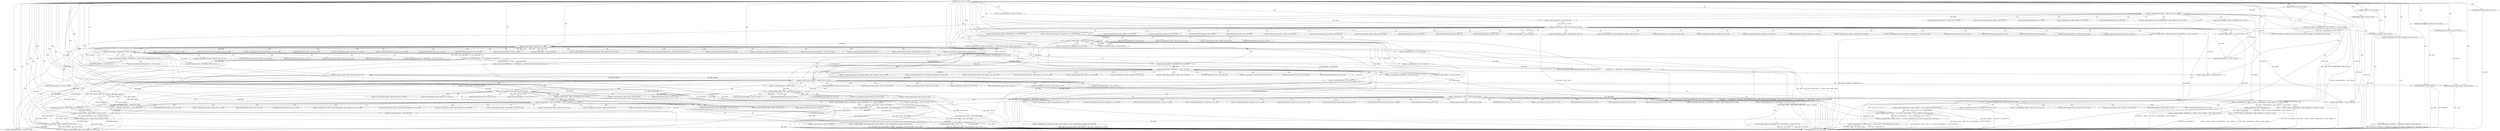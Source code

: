 
digraph "FUN75" {  

"7701" [label = "(METHOD,FUN75)<SUB>1341</SUB>" ]

"8105" [label = "(METHOD_RETURN,int)<SUB>1341</SUB>" ]

"7702" [label = "(PARAM,AACContext *VAR55)<SUB>1341</SUB>" ]

"7703" [label = "(PARAM,SpectralBandReplication *VAR46)<SUB>1341</SUB>" ]

"7704" [label = "(PARAM,SBRData *VAR153)<SUB>1342</SUB>" ]

"7705" [label = "(PARAM,int VAR51[2])<SUB>1342</SUB>" ]

"7710" [label = "(memset,memset(VAR153-&gt;VAR248[1], 0, 7*sizeof(VAR153-&gt;VAR248[1])))<SUB>1346</SUB>" ]

"8084" [label = "(FUN100,FUN100(VAR153-&gt;VAR248[0], VAR153-&gt;VAR248[VAR153-&gt;VAR159], sizeof(VAR153-&gt;VAR248[0])))<SUB>1390</SUB>" ]

"8103" [label = "(RETURN,return 0;,return 0;)<SUB>1391</SUB>" ]

"7730" [label = "(&lt;operator&gt;.lessThan,VAR205 &lt; VAR153-&gt;VAR159)<SUB>1347</SUB>" ]

"7735" [label = "(&lt;operator&gt;.postIncrement,VAR205++)<SUB>1347</SUB>" ]

"8104" [label = "(LITERAL,0,return 0;)<SUB>1391</SUB>" ]

"7717" [label = "(&lt;operator&gt;.multiplication,7*sizeof(VAR153-&gt;VAR248[1]))<SUB>1346</SUB>" ]

"7727" [label = "(&lt;operator&gt;.assignment,VAR205 = 0)<SUB>1347</SUB>" ]

"7739" [label = "(&lt;operator&gt;.assignment,VAR249 = VAR46-&gt;VAR32[VAR153-&gt;VAR160[VAR205 + 1]])<SUB>1348</SUB>" ]

"7753" [label = "(&lt;operator&gt;.assignment,*VAR65 = VAR153-&gt;VAR160[VAR205 + 1] ? VAR46-&gt;VAR144 : VAR46-&gt;VAR80)<SUB>1349</SUB>" ]

"7840" [label = "(&lt;operator&gt;.assignment,VAR69 = (VAR153-&gt;VAR165 &gt; 1) &amp;&amp; (VAR153-&gt;VAR163[VAR205] &gt;= VAR153-&gt;VAR166[1]))<SUB>1362</SUB>" ]

"7771" [label = "(&lt;operator&gt;.notEquals,VAR46-&gt;VAR48[1] != VAR65[0])<SUB>1352</SUB>" ]

"7796" [label = "(&lt;operator&gt;.lessThan,VAR68 &lt; VAR249)<SUB>1358</SUB>" ]

"7799" [label = "(&lt;operator&gt;.postIncrement,VAR68++)<SUB>1358</SUB>" ]

"7864" [label = "(&lt;operator&gt;.lessThan,VAR68 &lt; VAR46-&gt;VAR145)<SUB>1363</SUB>" ]

"7869" [label = "(&lt;operator&gt;.postIncrement,VAR68++)<SUB>1363</SUB>" ]

"7919" [label = "(&lt;operator&gt;.lessThan,VAR68 &lt; VAR46-&gt;VAR32[1])<SUB>1367</SUB>" ]

"7926" [label = "(&lt;operator&gt;.postIncrement,VAR68++)<SUB>1367</SUB>" ]

"8000" [label = "(&lt;operator&gt;.lessThan,VAR68 &lt; VAR249)<SUB>1377</SUB>" ]

"8003" [label = "(&lt;operator&gt;.postIncrement,VAR68++)<SUB>1377</SUB>" ]

"7755" [label = "(&lt;operator&gt;.conditional,VAR153-&gt;VAR160[VAR205 + 1] ? VAR46-&gt;VAR144 : VAR46-&gt;VAR80)<SUB>1349</SUB>" ]

"7781" [label = "(FUN28,FUN28(VAR55-&gt;VAR112, VAR114, &quot;&quot;\012                   &quot;&quot;))<SUB>1353</SUB>" ]

"7787" [label = "(FUN6,FUN6(VAR46))<SUB>1355</SUB>" ]

"7789" [label = "(RETURN,return VAR250;,return VAR250;)<SUB>1356</SUB>" ]

"7793" [label = "(&lt;operator&gt;.assignment,VAR68 = 0)<SUB>1358</SUB>" ]

"7808" [label = "(&lt;operator&gt;.lessThan,VAR49 &lt; VAR65[VAR68 + 1])<SUB>1359</SUB>" ]

"7815" [label = "(&lt;operator&gt;.postIncrement,VAR49++)<SUB>1359</SUB>" ]

"7817" [label = "(&lt;operator&gt;.assignment,VAR46-&gt;VAR251[VAR205][VAR49 - VAR46-&gt;VAR48[1]] = VAR153-&gt;VAR182[VAR205+1][VAR68])<SUB>1360</SUB>" ]

"7842" [label = "(&lt;operator&gt;.logicalAnd,(VAR153-&gt;VAR165 &gt; 1) &amp;&amp; (VAR153-&gt;VAR163[VAR205] &gt;= VAR153-&gt;VAR166[1]))<SUB>1362</SUB>" ]

"7861" [label = "(&lt;operator&gt;.assignment,VAR68 = 0)<SUB>1363</SUB>" ]

"7880" [label = "(&lt;operator&gt;.lessThan,VAR49 &lt; VAR46-&gt;VAR146[VAR68 + 1])<SUB>1364</SUB>" ]

"7889" [label = "(&lt;operator&gt;.postIncrement,VAR49++)<SUB>1364</SUB>" ]

"7891" [label = "(&lt;operator&gt;.assignment,VAR46-&gt;VAR252[VAR205][VAR49 - VAR46-&gt;VAR48[1]] = VAR153-&gt;VAR183[VAR69+1][VAR68])<SUB>1365</SUB>" ]

"7916" [label = "(&lt;operator&gt;.assignment,VAR68 = 0)<SUB>1367</SUB>" ]

"7997" [label = "(&lt;operator&gt;.assignment,VAR68 = 0)<SUB>1377</SUB>" ]

"8007" [label = "(&lt;operator&gt;.assignment,VAR254 = 0)<SUB>1378</SUB>" ]

"8048" [label = "(FUN100,FUN100(&amp;VAR46-&gt;VAR255[VAR205][VAR65[VAR68] - VAR46-&gt;VAR48[1]], VAR254,\012                   (VAR65[VAR68 + 1] - VAR65[VAR68]) * sizeof(VAR46-&gt;VAR255[VAR205][0])))<SUB>1385</SUB>" ]

"7790" [label = "(IDENTIFIER,VAR250,return VAR250;)<SUB>1356</SUB>" ]

"7803" [label = "(&lt;operator&gt;.assignment,VAR49 = VAR65[VAR68])<SUB>1359</SUB>" ]

"7843" [label = "(&lt;operator&gt;.greaterThan,VAR153-&gt;VAR165 &gt; 1)<SUB>1362</SUB>" ]

"7848" [label = "(&lt;operator&gt;.greaterEqualsThan,VAR153-&gt;VAR163[VAR205] &gt;= VAR153-&gt;VAR166[1])<SUB>1362</SUB>" ]

"7873" [label = "(&lt;operator&gt;.assignment,VAR49 = VAR46-&gt;VAR146[VAR68])<SUB>1364</SUB>" ]

"8017" [label = "(&lt;operator&gt;.lessThan,VAR49 &lt; VAR65[VAR68 + 1])<SUB>1379</SUB>" ]

"8024" [label = "(&lt;operator&gt;.postIncrement,VAR49++)<SUB>1379</SUB>" ]

"7749" [label = "(&lt;operator&gt;.addition,VAR205 + 1)<SUB>1348</SUB>" ]

"7760" [label = "(&lt;operator&gt;.addition,VAR205 + 1)<SUB>1349</SUB>" ]

"7935" [label = "(&lt;operator&gt;.assignment,VAR253 =\012                    (VAR46-&gt;VAR144[VAR68] + VAR46-&gt;VAR144[VAR68 + 1]) &gt;&gt; 1)<SUB>1369</SUB>" ]

"7952" [label = "(&lt;operator&gt;.assignment,VAR153-&gt;VAR248[VAR205 + 1][VAR253 - VAR46-&gt;VAR48[1]] = VAR153-&gt;VAR191[VAR68] *\012                    (VAR205 &gt;= VAR51[1] || (VAR153-&gt;VAR248[0][VAR253 - VAR46-&gt;VAR48[1]] == 1)))<SUB>1372</SUB>" ]

"8012" [label = "(&lt;operator&gt;.assignment,VAR49 = VAR65[VAR68])<SUB>1379</SUB>" ]

"8066" [label = "(&lt;operator&gt;.multiplication,(VAR65[VAR68 + 1] - VAR65[VAR68]) * sizeof(VAR46-&gt;VAR255[VAR205][0]))<SUB>1386</SUB>" ]

"7812" [label = "(&lt;operator&gt;.addition,VAR68 + 1)<SUB>1359</SUB>" ]

"7824" [label = "(&lt;operator&gt;.subtraction,VAR49 - VAR46-&gt;VAR48[1])<SUB>1360</SUB>" ]

"7886" [label = "(&lt;operator&gt;.addition,VAR68 + 1)<SUB>1364</SUB>" ]

"7898" [label = "(&lt;operator&gt;.subtraction,VAR49 - VAR46-&gt;VAR48[1])<SUB>1365</SUB>" ]

"8067" [label = "(&lt;operator&gt;.subtraction,VAR65[VAR68 + 1] - VAR65[VAR68])<SUB>1386</SUB>" ]

"8076" [label = "(&lt;operator&gt;.sizeOf,sizeof(VAR46-&gt;VAR255[VAR205][0]))<SUB>1386</SUB>" ]

"7836" [label = "(&lt;operator&gt;.addition,VAR205+1)<SUB>1360</SUB>" ]

"7910" [label = "(&lt;operator&gt;.addition,VAR69+1)<SUB>1365</SUB>" ]

"7937" [label = "(&lt;operator&gt;.arithmeticShiftRight,(VAR46-&gt;VAR144[VAR68] + VAR46-&gt;VAR144[VAR68 + 1]) &gt;&gt; 1)<SUB>1370</SUB>" ]

"7968" [label = "(&lt;operator&gt;.multiplication,VAR153-&gt;VAR191[VAR68] *\012                    (VAR205 &gt;= VAR51[1] || (VAR153-&gt;VAR248[0][VAR253 - VAR46-&gt;VAR48[1]] == 1)))<SUB>1372</SUB>" ]

"8021" [label = "(&lt;operator&gt;.addition,VAR68 + 1)<SUB>1379</SUB>" ]

"8044" [label = "(&lt;operator&gt;.assignment,VAR254 = 1)<SUB>1381</SUB>" ]

"8056" [label = "(&lt;operator&gt;.subtraction,VAR65[VAR68] - VAR46-&gt;VAR48[1])<SUB>1385</SUB>" ]

"7938" [label = "(&lt;operator&gt;.addition,VAR46-&gt;VAR144[VAR68] + VAR46-&gt;VAR144[VAR68 + 1])<SUB>1370</SUB>" ]

"7961" [label = "(&lt;operator&gt;.subtraction,VAR253 - VAR46-&gt;VAR48[1])<SUB>1372</SUB>" ]

"7974" [label = "(&lt;operator&gt;.logicalOr,VAR205 &gt;= VAR51[1] || (VAR153-&gt;VAR248[0][VAR253 - VAR46-&gt;VAR48[1]] == 1))<SUB>1373</SUB>" ]

"8036" [label = "(&lt;operator&gt;.subtraction,VAR49 - VAR46-&gt;VAR48[1])<SUB>1380</SUB>" ]

"8070" [label = "(&lt;operator&gt;.addition,VAR68 + 1)<SUB>1386</SUB>" ]

"7958" [label = "(&lt;operator&gt;.addition,VAR205 + 1)<SUB>1372</SUB>" ]

"7975" [label = "(&lt;operator&gt;.greaterEqualsThan,VAR205 &gt;= VAR51[1])<SUB>1373</SUB>" ]

"7980" [label = "(&lt;operator&gt;.equals,VAR153-&gt;VAR248[0][VAR253 - VAR46-&gt;VAR48[1]] == 1)<SUB>1373</SUB>" ]

"8033" [label = "(&lt;operator&gt;.addition,VAR205 + 1)<SUB>1380</SUB>" ]

"7948" [label = "(&lt;operator&gt;.addition,VAR68 + 1)<SUB>1370</SUB>" ]

"7987" [label = "(&lt;operator&gt;.subtraction,VAR253 - VAR46-&gt;VAR48[1])<SUB>1373</SUB>" ]

"8085" [label = "(&lt;operator&gt;.indirectIndexAccess,VAR153-&gt;VAR248[0])<SUB>1390</SUB>" ]

"8090" [label = "(&lt;operator&gt;.indirectIndexAccess,VAR153-&gt;VAR248[VAR153-&gt;VAR159])<SUB>1390</SUB>" ]

"8097" [label = "(&lt;operator&gt;.sizeOf,sizeof(VAR153-&gt;VAR248[0]))<SUB>1390</SUB>" ]

"7732" [label = "(&lt;operator&gt;.indirectFieldAccess,VAR153-&gt;VAR159)<SUB>1347</SUB>" ]

"8086" [label = "(&lt;operator&gt;.indirectFieldAccess,VAR153-&gt;VAR248)<SUB>1390</SUB>" ]

"8091" [label = "(&lt;operator&gt;.indirectFieldAccess,VAR153-&gt;VAR248)<SUB>1390</SUB>" ]

"8094" [label = "(&lt;operator&gt;.indirectFieldAccess,VAR153-&gt;VAR159)<SUB>1390</SUB>" ]

"8098" [label = "(&lt;operator&gt;.indirectIndexAccess,VAR153-&gt;VAR248[0])<SUB>1390</SUB>" ]

"7734" [label = "(FIELD_IDENTIFIER,VAR159,VAR159)<SUB>1347</SUB>" ]

"7741" [label = "(&lt;operator&gt;.indirectIndexAccess,VAR46-&gt;VAR32[VAR153-&gt;VAR160[VAR205 + 1]])<SUB>1348</SUB>" ]

"8088" [label = "(FIELD_IDENTIFIER,VAR248,VAR248)<SUB>1390</SUB>" ]

"8093" [label = "(FIELD_IDENTIFIER,VAR248,VAR248)<SUB>1390</SUB>" ]

"8096" [label = "(FIELD_IDENTIFIER,VAR159,VAR159)<SUB>1390</SUB>" ]

"8099" [label = "(&lt;operator&gt;.indirectFieldAccess,VAR153-&gt;VAR248)<SUB>1390</SUB>" ]

"7742" [label = "(&lt;operator&gt;.indirectFieldAccess,VAR46-&gt;VAR32)<SUB>1348</SUB>" ]

"7745" [label = "(&lt;operator&gt;.indirectIndexAccess,VAR153-&gt;VAR160[VAR205 + 1])<SUB>1348</SUB>" ]

"7756" [label = "(&lt;operator&gt;.indirectIndexAccess,VAR153-&gt;VAR160[VAR205 + 1])<SUB>1349</SUB>" ]

"7763" [label = "(&lt;operator&gt;.indirectFieldAccess,VAR46-&gt;VAR144)<SUB>1349</SUB>" ]

"7766" [label = "(&lt;operator&gt;.indirectFieldAccess,VAR46-&gt;VAR80)<SUB>1349</SUB>" ]

"7772" [label = "(&lt;operator&gt;.indirectIndexAccess,VAR46-&gt;VAR48[1])<SUB>1352</SUB>" ]

"7777" [label = "(&lt;operator&gt;.indirectIndexAccess,VAR65[0])<SUB>1352</SUB>" ]

"7866" [label = "(&lt;operator&gt;.indirectFieldAccess,VAR46-&gt;VAR145)<SUB>1363</SUB>" ]

"7921" [label = "(&lt;operator&gt;.indirectIndexAccess,VAR46-&gt;VAR32[1])<SUB>1367</SUB>" ]

"8101" [label = "(FIELD_IDENTIFIER,VAR248,VAR248)<SUB>1390</SUB>" ]

"7744" [label = "(FIELD_IDENTIFIER,VAR32,VAR32)<SUB>1348</SUB>" ]

"7746" [label = "(&lt;operator&gt;.indirectFieldAccess,VAR153-&gt;VAR160)<SUB>1348</SUB>" ]

"7757" [label = "(&lt;operator&gt;.indirectFieldAccess,VAR153-&gt;VAR160)<SUB>1349</SUB>" ]

"7765" [label = "(FIELD_IDENTIFIER,VAR144,VAR144)<SUB>1349</SUB>" ]

"7768" [label = "(FIELD_IDENTIFIER,VAR80,VAR80)<SUB>1349</SUB>" ]

"7773" [label = "(&lt;operator&gt;.indirectFieldAccess,VAR46-&gt;VAR48)<SUB>1352</SUB>" ]

"7782" [label = "(&lt;operator&gt;.indirectFieldAccess,VAR55-&gt;VAR112)<SUB>1353</SUB>" ]

"7810" [label = "(&lt;operator&gt;.indirectIndexAccess,VAR65[VAR68 + 1])<SUB>1359</SUB>" ]

"7818" [label = "(&lt;operator&gt;.indirectIndexAccess,VAR46-&gt;VAR251[VAR205][VAR49 - VAR46-&gt;VAR48[1]])<SUB>1360</SUB>" ]

"7831" [label = "(&lt;operator&gt;.indirectIndexAccess,VAR153-&gt;VAR182[VAR205+1][VAR68])<SUB>1360</SUB>" ]

"7844" [label = "(&lt;operator&gt;.indirectFieldAccess,VAR153-&gt;VAR165)<SUB>1362</SUB>" ]

"7849" [label = "(&lt;operator&gt;.indirectIndexAccess,VAR153-&gt;VAR163[VAR205])<SUB>1362</SUB>" ]

"7854" [label = "(&lt;operator&gt;.indirectIndexAccess,VAR153-&gt;VAR166[1])<SUB>1362</SUB>" ]

"7868" [label = "(FIELD_IDENTIFIER,VAR145,VAR145)<SUB>1363</SUB>" ]

"7882" [label = "(&lt;operator&gt;.indirectIndexAccess,VAR46-&gt;VAR146[VAR68 + 1])<SUB>1364</SUB>" ]

"7892" [label = "(&lt;operator&gt;.indirectIndexAccess,VAR46-&gt;VAR252[VAR205][VAR49 - VAR46-&gt;VAR48[1]])<SUB>1365</SUB>" ]

"7905" [label = "(&lt;operator&gt;.indirectIndexAccess,VAR153-&gt;VAR183[VAR69+1][VAR68])<SUB>1365</SUB>" ]

"7922" [label = "(&lt;operator&gt;.indirectFieldAccess,VAR46-&gt;VAR32)<SUB>1367</SUB>" ]

"7930" [label = "(&lt;operator&gt;.indirectFieldAccess,VAR153-&gt;VAR190)<SUB>1368</SUB>" ]

"8049" [label = "(&lt;operator&gt;.addressOf,&amp;VAR46-&gt;VAR255[VAR205][VAR65[VAR68] - VAR46-&gt;VAR48[1]])<SUB>1385</SUB>" ]

"7748" [label = "(FIELD_IDENTIFIER,VAR160,VAR160)<SUB>1348</SUB>" ]

"7759" [label = "(FIELD_IDENTIFIER,VAR160,VAR160)<SUB>1349</SUB>" ]

"7775" [label = "(FIELD_IDENTIFIER,VAR48,VAR48)<SUB>1352</SUB>" ]

"7784" [label = "(FIELD_IDENTIFIER,VAR112,VAR112)<SUB>1353</SUB>" ]

"7805" [label = "(&lt;operator&gt;.indirectIndexAccess,VAR65[VAR68])<SUB>1359</SUB>" ]

"7819" [label = "(&lt;operator&gt;.indirectIndexAccess,VAR46-&gt;VAR251[VAR205])<SUB>1360</SUB>" ]

"7832" [label = "(&lt;operator&gt;.indirectIndexAccess,VAR153-&gt;VAR182[VAR205+1])<SUB>1360</SUB>" ]

"7846" [label = "(FIELD_IDENTIFIER,VAR165,VAR165)<SUB>1362</SUB>" ]

"7850" [label = "(&lt;operator&gt;.indirectFieldAccess,VAR153-&gt;VAR163)<SUB>1362</SUB>" ]

"7855" [label = "(&lt;operator&gt;.indirectFieldAccess,VAR153-&gt;VAR166)<SUB>1362</SUB>" ]

"7875" [label = "(&lt;operator&gt;.indirectIndexAccess,VAR46-&gt;VAR146[VAR68])<SUB>1364</SUB>" ]

"7883" [label = "(&lt;operator&gt;.indirectFieldAccess,VAR46-&gt;VAR146)<SUB>1364</SUB>" ]

"7893" [label = "(&lt;operator&gt;.indirectIndexAccess,VAR46-&gt;VAR252[VAR205])<SUB>1365</SUB>" ]

"7906" [label = "(&lt;operator&gt;.indirectIndexAccess,VAR153-&gt;VAR183[VAR69+1])<SUB>1365</SUB>" ]

"7924" [label = "(FIELD_IDENTIFIER,VAR32,VAR32)<SUB>1367</SUB>" ]

"7932" [label = "(FIELD_IDENTIFIER,VAR190,VAR190)<SUB>1368</SUB>" ]

"8019" [label = "(&lt;operator&gt;.indirectIndexAccess,VAR65[VAR68 + 1])<SUB>1379</SUB>" ]

"8050" [label = "(&lt;operator&gt;.indirectIndexAccess,VAR46-&gt;VAR255[VAR205][VAR65[VAR68] - VAR46-&gt;VAR48[1]])<SUB>1385</SUB>" ]

"7820" [label = "(&lt;operator&gt;.indirectFieldAccess,VAR46-&gt;VAR251)<SUB>1360</SUB>" ]

"7826" [label = "(&lt;operator&gt;.indirectIndexAccess,VAR46-&gt;VAR48[1])<SUB>1360</SUB>" ]

"7833" [label = "(&lt;operator&gt;.indirectFieldAccess,VAR153-&gt;VAR182)<SUB>1360</SUB>" ]

"7852" [label = "(FIELD_IDENTIFIER,VAR163,VAR163)<SUB>1362</SUB>" ]

"7857" [label = "(FIELD_IDENTIFIER,VAR166,VAR166)<SUB>1362</SUB>" ]

"7876" [label = "(&lt;operator&gt;.indirectFieldAccess,VAR46-&gt;VAR146)<SUB>1364</SUB>" ]

"7885" [label = "(FIELD_IDENTIFIER,VAR146,VAR146)<SUB>1364</SUB>" ]

"7894" [label = "(&lt;operator&gt;.indirectFieldAccess,VAR46-&gt;VAR252)<SUB>1365</SUB>" ]

"7900" [label = "(&lt;operator&gt;.indirectIndexAccess,VAR46-&gt;VAR48[1])<SUB>1365</SUB>" ]

"7907" [label = "(&lt;operator&gt;.indirectFieldAccess,VAR153-&gt;VAR183)<SUB>1365</SUB>" ]

"7953" [label = "(&lt;operator&gt;.indirectIndexAccess,VAR153-&gt;VAR248[VAR205 + 1][VAR253 - VAR46-&gt;VAR48[1]])<SUB>1372</SUB>" ]

"8014" [label = "(&lt;operator&gt;.indirectIndexAccess,VAR65[VAR68])<SUB>1379</SUB>" ]

"8028" [label = "(&lt;operator&gt;.indirectIndexAccess,VAR153-&gt;VAR248[VAR205 + 1][VAR49 - VAR46-&gt;VAR48[1]])<SUB>1380</SUB>" ]

"8051" [label = "(&lt;operator&gt;.indirectIndexAccess,VAR46-&gt;VAR255[VAR205])<SUB>1385</SUB>" ]

"8068" [label = "(&lt;operator&gt;.indirectIndexAccess,VAR65[VAR68 + 1])<SUB>1386</SUB>" ]

"8073" [label = "(&lt;operator&gt;.indirectIndexAccess,VAR65[VAR68])<SUB>1386</SUB>" ]

"8077" [label = "(&lt;operator&gt;.indirectIndexAccess,VAR46-&gt;VAR255[VAR205][0])<SUB>1386</SUB>" ]

"7822" [label = "(FIELD_IDENTIFIER,VAR251,VAR251)<SUB>1360</SUB>" ]

"7827" [label = "(&lt;operator&gt;.indirectFieldAccess,VAR46-&gt;VAR48)<SUB>1360</SUB>" ]

"7835" [label = "(FIELD_IDENTIFIER,VAR182,VAR182)<SUB>1360</SUB>" ]

"7878" [label = "(FIELD_IDENTIFIER,VAR146,VAR146)<SUB>1364</SUB>" ]

"7896" [label = "(FIELD_IDENTIFIER,VAR252,VAR252)<SUB>1365</SUB>" ]

"7901" [label = "(&lt;operator&gt;.indirectFieldAccess,VAR46-&gt;VAR48)<SUB>1365</SUB>" ]

"7909" [label = "(FIELD_IDENTIFIER,VAR183,VAR183)<SUB>1365</SUB>" ]

"7954" [label = "(&lt;operator&gt;.indirectIndexAccess,VAR153-&gt;VAR248[VAR205 + 1])<SUB>1372</SUB>" ]

"7969" [label = "(&lt;operator&gt;.indirectIndexAccess,VAR153-&gt;VAR191[VAR68])<SUB>1372</SUB>" ]

"8029" [label = "(&lt;operator&gt;.indirectIndexAccess,VAR153-&gt;VAR248[VAR205 + 1])<SUB>1380</SUB>" ]

"8052" [label = "(&lt;operator&gt;.indirectFieldAccess,VAR46-&gt;VAR255)<SUB>1385</SUB>" ]

"8057" [label = "(&lt;operator&gt;.indirectIndexAccess,VAR65[VAR68])<SUB>1385</SUB>" ]

"8060" [label = "(&lt;operator&gt;.indirectIndexAccess,VAR46-&gt;VAR48[1])<SUB>1385</SUB>" ]

"8078" [label = "(&lt;operator&gt;.indirectIndexAccess,VAR46-&gt;VAR255[VAR205])<SUB>1386</SUB>" ]

"7829" [label = "(FIELD_IDENTIFIER,VAR48,VAR48)<SUB>1360</SUB>" ]

"7903" [label = "(FIELD_IDENTIFIER,VAR48,VAR48)<SUB>1365</SUB>" ]

"7939" [label = "(&lt;operator&gt;.indirectIndexAccess,VAR46-&gt;VAR144[VAR68])<SUB>1370</SUB>" ]

"7944" [label = "(&lt;operator&gt;.indirectIndexAccess,VAR46-&gt;VAR144[VAR68 + 1])<SUB>1370</SUB>" ]

"7955" [label = "(&lt;operator&gt;.indirectFieldAccess,VAR153-&gt;VAR248)<SUB>1372</SUB>" ]

"7963" [label = "(&lt;operator&gt;.indirectIndexAccess,VAR46-&gt;VAR48[1])<SUB>1372</SUB>" ]

"7970" [label = "(&lt;operator&gt;.indirectFieldAccess,VAR153-&gt;VAR191)<SUB>1372</SUB>" ]

"8030" [label = "(&lt;operator&gt;.indirectFieldAccess,VAR153-&gt;VAR248)<SUB>1380</SUB>" ]

"8038" [label = "(&lt;operator&gt;.indirectIndexAccess,VAR46-&gt;VAR48[1])<SUB>1380</SUB>" ]

"8054" [label = "(FIELD_IDENTIFIER,VAR255,VAR255)<SUB>1385</SUB>" ]

"8061" [label = "(&lt;operator&gt;.indirectFieldAccess,VAR46-&gt;VAR48)<SUB>1385</SUB>" ]

"8079" [label = "(&lt;operator&gt;.indirectFieldAccess,VAR46-&gt;VAR255)<SUB>1386</SUB>" ]

"7940" [label = "(&lt;operator&gt;.indirectFieldAccess,VAR46-&gt;VAR144)<SUB>1370</SUB>" ]

"7945" [label = "(&lt;operator&gt;.indirectFieldAccess,VAR46-&gt;VAR144)<SUB>1370</SUB>" ]

"7957" [label = "(FIELD_IDENTIFIER,VAR248,VAR248)<SUB>1372</SUB>" ]

"7964" [label = "(&lt;operator&gt;.indirectFieldAccess,VAR46-&gt;VAR48)<SUB>1372</SUB>" ]

"7972" [label = "(FIELD_IDENTIFIER,VAR191,VAR191)<SUB>1372</SUB>" ]

"7977" [label = "(&lt;operator&gt;.indirectIndexAccess,VAR51[1])<SUB>1373</SUB>" ]

"7981" [label = "(&lt;operator&gt;.indirectIndexAccess,VAR153-&gt;VAR248[0][VAR253 - VAR46-&gt;VAR48[1]])<SUB>1373</SUB>" ]

"8032" [label = "(FIELD_IDENTIFIER,VAR248,VAR248)<SUB>1380</SUB>" ]

"8039" [label = "(&lt;operator&gt;.indirectFieldAccess,VAR46-&gt;VAR48)<SUB>1380</SUB>" ]

"8063" [label = "(FIELD_IDENTIFIER,VAR48,VAR48)<SUB>1385</SUB>" ]

"8081" [label = "(FIELD_IDENTIFIER,VAR255,VAR255)<SUB>1386</SUB>" ]

"7942" [label = "(FIELD_IDENTIFIER,VAR144,VAR144)<SUB>1370</SUB>" ]

"7947" [label = "(FIELD_IDENTIFIER,VAR144,VAR144)<SUB>1370</SUB>" ]

"7966" [label = "(FIELD_IDENTIFIER,VAR48,VAR48)<SUB>1372</SUB>" ]

"7982" [label = "(&lt;operator&gt;.indirectIndexAccess,VAR153-&gt;VAR248[0])<SUB>1373</SUB>" ]

"8041" [label = "(FIELD_IDENTIFIER,VAR48,VAR48)<SUB>1380</SUB>" ]

"7983" [label = "(&lt;operator&gt;.indirectFieldAccess,VAR153-&gt;VAR248)<SUB>1373</SUB>" ]

"7989" [label = "(&lt;operator&gt;.indirectIndexAccess,VAR46-&gt;VAR48[1])<SUB>1373</SUB>" ]

"7985" [label = "(FIELD_IDENTIFIER,VAR248,VAR248)<SUB>1373</SUB>" ]

"7990" [label = "(&lt;operator&gt;.indirectFieldAccess,VAR46-&gt;VAR48)<SUB>1373</SUB>" ]

"7992" [label = "(FIELD_IDENTIFIER,VAR48,VAR48)<SUB>1373</SUB>" ]

  "8103" -> "8105"  [ label = "DDG: &lt;RET&gt;"] 

  "7789" -> "8105"  [ label = "DDG: &lt;RET&gt;"] 

  "7702" -> "8105"  [ label = "DDG: VAR55"] 

  "7704" -> "8105"  [ label = "DDG: VAR153"] 

  "7705" -> "8105"  [ label = "DDG: VAR51"] 

  "7710" -> "8105"  [ label = "DDG: VAR153-&gt;VAR248[1]"] 

  "7710" -> "8105"  [ label = "DDG: 7*sizeof(VAR153-&gt;VAR248[1])"] 

  "7710" -> "8105"  [ label = "DDG: memset(VAR153-&gt;VAR248[1], 0, 7*sizeof(VAR153-&gt;VAR248[1]))"] 

  "7730" -> "8105"  [ label = "DDG: VAR153-&gt;VAR159"] 

  "7730" -> "8105"  [ label = "DDG: VAR205 &lt; VAR153-&gt;VAR159"] 

  "7739" -> "8105"  [ label = "DDG: VAR249"] 

  "7739" -> "8105"  [ label = "DDG: VAR46-&gt;VAR32[VAR153-&gt;VAR160[VAR205 + 1]]"] 

  "7753" -> "8105"  [ label = "DDG: VAR65"] 

  "7760" -> "8105"  [ label = "DDG: VAR205"] 

  "7755" -> "8105"  [ label = "DDG: VAR153-&gt;VAR160[VAR205 + 1]"] 

  "7755" -> "8105"  [ label = "DDG: VAR46-&gt;VAR80"] 

  "7755" -> "8105"  [ label = "DDG: VAR46-&gt;VAR144"] 

  "7753" -> "8105"  [ label = "DDG: VAR153-&gt;VAR160[VAR205 + 1] ? VAR46-&gt;VAR144 : VAR46-&gt;VAR80"] 

  "7771" -> "8105"  [ label = "DDG: VAR46-&gt;VAR48[1]"] 

  "7771" -> "8105"  [ label = "DDG: VAR65[0]"] 

  "7771" -> "8105"  [ label = "DDG: VAR46-&gt;VAR48[1] != VAR65[0]"] 

  "7840" -> "8105"  [ label = "DDG: VAR69"] 

  "7843" -> "8105"  [ label = "DDG: VAR153-&gt;VAR165"] 

  "7842" -> "8105"  [ label = "DDG: VAR153-&gt;VAR165 &gt; 1"] 

  "7848" -> "8105"  [ label = "DDG: VAR153-&gt;VAR163[VAR205]"] 

  "7848" -> "8105"  [ label = "DDG: VAR153-&gt;VAR166[1]"] 

  "7842" -> "8105"  [ label = "DDG: VAR153-&gt;VAR163[VAR205] &gt;= VAR153-&gt;VAR166[1]"] 

  "7840" -> "8105"  [ label = "DDG: (VAR153-&gt;VAR165 &gt; 1) &amp;&amp; (VAR153-&gt;VAR163[VAR205] &gt;= VAR153-&gt;VAR166[1])"] 

  "7864" -> "8105"  [ label = "DDG: VAR46-&gt;VAR145"] 

  "7864" -> "8105"  [ label = "DDG: VAR68 &lt; VAR46-&gt;VAR145"] 

  "7919" -> "8105"  [ label = "DDG: VAR46-&gt;VAR32[1]"] 

  "7919" -> "8105"  [ label = "DDG: VAR68 &lt; VAR46-&gt;VAR32[1]"] 

  "8000" -> "8105"  [ label = "DDG: VAR68"] 

  "8000" -> "8105"  [ label = "DDG: VAR68 &lt; VAR249"] 

  "8017" -> "8105"  [ label = "DDG: VAR49"] 

  "8017" -> "8105"  [ label = "DDG: VAR49 &lt; VAR65[VAR68 + 1]"] 

  "8036" -> "8105"  [ label = "DDG: VAR49"] 

  "8048" -> "8105"  [ label = "DDG: &amp;VAR46-&gt;VAR255[VAR205][VAR65[VAR68] - VAR46-&gt;VAR48[1]]"] 

  "8048" -> "8105"  [ label = "DDG: VAR254"] 

  "8067" -> "8105"  [ label = "DDG: VAR65[VAR68 + 1]"] 

  "8067" -> "8105"  [ label = "DDG: VAR65[VAR68]"] 

  "8066" -> "8105"  [ label = "DDG: VAR65[VAR68 + 1] - VAR65[VAR68]"] 

  "8076" -> "8105"  [ label = "DDG: VAR46-&gt;VAR255[VAR205][0]"] 

  "8048" -> "8105"  [ label = "DDG: (VAR65[VAR68 + 1] - VAR65[VAR68]) * sizeof(VAR46-&gt;VAR255[VAR205][0])"] 

  "8048" -> "8105"  [ label = "DDG: FUN100(&amp;VAR46-&gt;VAR255[VAR205][VAR65[VAR68] - VAR46-&gt;VAR48[1]], VAR254,\012                   (VAR65[VAR68 + 1] - VAR65[VAR68]) * sizeof(VAR46-&gt;VAR255[VAR205][0]))"] 

  "7938" -> "8105"  [ label = "DDG: VAR46-&gt;VAR144[VAR68]"] 

  "7938" -> "8105"  [ label = "DDG: VAR46-&gt;VAR144[VAR68 + 1]"] 

  "7937" -> "8105"  [ label = "DDG: VAR46-&gt;VAR144[VAR68] + VAR46-&gt;VAR144[VAR68 + 1]"] 

  "7935" -> "8105"  [ label = "DDG: (VAR46-&gt;VAR144[VAR68] + VAR46-&gt;VAR144[VAR68 + 1]) &gt;&gt; 1"] 

  "7961" -> "8105"  [ label = "DDG: VAR253"] 

  "7952" -> "8105"  [ label = "DDG: VAR153-&gt;VAR248[VAR205 + 1][VAR253 - VAR46-&gt;VAR48[1]]"] 

  "7968" -> "8105"  [ label = "DDG: VAR153-&gt;VAR191[VAR68]"] 

  "7975" -> "8105"  [ label = "DDG: VAR51[1]"] 

  "7974" -> "8105"  [ label = "DDG: VAR205 &gt;= VAR51[1]"] 

  "7987" -> "8105"  [ label = "DDG: VAR253"] 

  "7980" -> "8105"  [ label = "DDG: VAR153-&gt;VAR248[0][VAR253 - VAR46-&gt;VAR48[1]]"] 

  "7974" -> "8105"  [ label = "DDG: VAR153-&gt;VAR248[0][VAR253 - VAR46-&gt;VAR48[1]] == 1"] 

  "7968" -> "8105"  [ label = "DDG: VAR205 &gt;= VAR51[1] || (VAR153-&gt;VAR248[0][VAR253 - VAR46-&gt;VAR48[1]] == 1)"] 

  "7952" -> "8105"  [ label = "DDG: VAR153-&gt;VAR191[VAR68] *\012                    (VAR205 &gt;= VAR51[1] || (VAR153-&gt;VAR248[0][VAR253 - VAR46-&gt;VAR48[1]] == 1))"] 

  "7873" -> "8105"  [ label = "DDG: VAR46-&gt;VAR146[VAR68]"] 

  "7880" -> "8105"  [ label = "DDG: VAR49"] 

  "7880" -> "8105"  [ label = "DDG: VAR46-&gt;VAR146[VAR68 + 1]"] 

  "7880" -> "8105"  [ label = "DDG: VAR49 &lt; VAR46-&gt;VAR146[VAR68 + 1]"] 

  "7891" -> "8105"  [ label = "DDG: VAR46-&gt;VAR252[VAR205][VAR49 - VAR46-&gt;VAR48[1]]"] 

  "7910" -> "8105"  [ label = "DDG: VAR69"] 

  "7891" -> "8105"  [ label = "DDG: VAR153-&gt;VAR183[VAR69+1][VAR68]"] 

  "7803" -> "8105"  [ label = "DDG: VAR65[VAR68]"] 

  "7808" -> "8105"  [ label = "DDG: VAR49"] 

  "7808" -> "8105"  [ label = "DDG: VAR65[VAR68 + 1]"] 

  "7808" -> "8105"  [ label = "DDG: VAR49 &lt; VAR65[VAR68 + 1]"] 

  "7817" -> "8105"  [ label = "DDG: VAR46-&gt;VAR251[VAR205][VAR49 - VAR46-&gt;VAR48[1]]"] 

  "7817" -> "8105"  [ label = "DDG: VAR153-&gt;VAR182[VAR205+1][VAR68]"] 

  "7781" -> "8105"  [ label = "DDG: VAR55-&gt;VAR112"] 

  "7781" -> "8105"  [ label = "DDG: FUN28(VAR55-&gt;VAR112, VAR114, &quot;&quot;\012                   &quot;&quot;)"] 

  "7787" -> "8105"  [ label = "DDG: VAR46"] 

  "7787" -> "8105"  [ label = "DDG: FUN6(VAR46)"] 

  "7781" -> "8105"  [ label = "DDG: VAR114"] 

  "7701" -> "7702"  [ label = "DDG: "] 

  "7701" -> "7703"  [ label = "DDG: "] 

  "7701" -> "7704"  [ label = "DDG: "] 

  "7701" -> "7705"  [ label = "DDG: "] 

  "8104" -> "8103"  [ label = "DDG: 0"] 

  "7701" -> "8103"  [ label = "DDG: "] 

  "7701" -> "7710"  [ label = "DDG: "] 

  "7717" -> "7710"  [ label = "DDG: 7"] 

  "7980" -> "8084"  [ label = "DDG: VAR153-&gt;VAR248[0][VAR253 - VAR46-&gt;VAR48[1]]"] 

  "7701" -> "8104"  [ label = "DDG: "] 

  "7701" -> "7717"  [ label = "DDG: "] 

  "7701" -> "7727"  [ label = "DDG: "] 

  "7727" -> "7730"  [ label = "DDG: VAR205"] 

  "7735" -> "7730"  [ label = "DDG: VAR205"] 

  "7701" -> "7730"  [ label = "DDG: "] 

  "7975" -> "7735"  [ label = "DDG: VAR205"] 

  "7701" -> "7735"  [ label = "DDG: "] 

  "7730" -> "7735"  [ label = "DDG: VAR205"] 

  "7842" -> "7840"  [ label = "DDG: VAR153-&gt;VAR165 &gt; 1"] 

  "7842" -> "7840"  [ label = "DDG: VAR153-&gt;VAR163[VAR205] &gt;= VAR153-&gt;VAR166[1]"] 

  "8056" -> "7771"  [ label = "DDG: VAR46-&gt;VAR48[1]"] 

  "7961" -> "7771"  [ label = "DDG: VAR46-&gt;VAR48[1]"] 

  "7987" -> "7771"  [ label = "DDG: VAR46-&gt;VAR48[1]"] 

  "7898" -> "7771"  [ label = "DDG: VAR46-&gt;VAR48[1]"] 

  "7824" -> "7771"  [ label = "DDG: VAR46-&gt;VAR48[1]"] 

  "7753" -> "7771"  [ label = "DDG: VAR65"] 

  "7790" -> "7789"  [ label = "DDG: VAR250"] 

  "7701" -> "7789"  [ label = "DDG: "] 

  "7701" -> "7793"  [ label = "DDG: "] 

  "7793" -> "7796"  [ label = "DDG: VAR68"] 

  "7799" -> "7796"  [ label = "DDG: VAR68"] 

  "7701" -> "7796"  [ label = "DDG: "] 

  "7739" -> "7796"  [ label = "DDG: VAR249"] 

  "7701" -> "7799"  [ label = "DDG: "] 

  "7796" -> "7799"  [ label = "DDG: VAR68"] 

  "7843" -> "7842"  [ label = "DDG: VAR153-&gt;VAR165"] 

  "7843" -> "7842"  [ label = "DDG: 1"] 

  "7848" -> "7842"  [ label = "DDG: VAR153-&gt;VAR163[VAR205]"] 

  "7848" -> "7842"  [ label = "DDG: VAR153-&gt;VAR166[1]"] 

  "7701" -> "7861"  [ label = "DDG: "] 

  "7861" -> "7864"  [ label = "DDG: VAR68"] 

  "7869" -> "7864"  [ label = "DDG: VAR68"] 

  "7701" -> "7864"  [ label = "DDG: "] 

  "7701" -> "7869"  [ label = "DDG: "] 

  "7864" -> "7869"  [ label = "DDG: VAR68"] 

  "7701" -> "7916"  [ label = "DDG: "] 

  "7916" -> "7919"  [ label = "DDG: VAR68"] 

  "7926" -> "7919"  [ label = "DDG: VAR68"] 

  "7701" -> "7919"  [ label = "DDG: "] 

  "7919" -> "7926"  [ label = "DDG: VAR68"] 

  "7701" -> "7926"  [ label = "DDG: "] 

  "7701" -> "7997"  [ label = "DDG: "] 

  "7997" -> "8000"  [ label = "DDG: VAR68"] 

  "8003" -> "8000"  [ label = "DDG: VAR68"] 

  "7701" -> "8000"  [ label = "DDG: "] 

  "7796" -> "8000"  [ label = "DDG: VAR249"] 

  "7701" -> "8003"  [ label = "DDG: "] 

  "8000" -> "8003"  [ label = "DDG: VAR68"] 

  "7701" -> "8007"  [ label = "DDG: "] 

  "7701" -> "7781"  [ label = "DDG: "] 

  "7703" -> "7787"  [ label = "DDG: VAR46"] 

  "7701" -> "7787"  [ label = "DDG: "] 

  "7701" -> "7790"  [ label = "DDG: "] 

  "7753" -> "7803"  [ label = "DDG: VAR65"] 

  "8067" -> "7803"  [ label = "DDG: VAR65[VAR68]"] 

  "7803" -> "7808"  [ label = "DDG: VAR49"] 

  "7815" -> "7808"  [ label = "DDG: VAR49"] 

  "7701" -> "7808"  [ label = "DDG: "] 

  "7753" -> "7808"  [ label = "DDG: VAR65"] 

  "8067" -> "7808"  [ label = "DDG: VAR65[VAR68 + 1]"] 

  "7824" -> "7815"  [ label = "DDG: VAR49"] 

  "7701" -> "7815"  [ label = "DDG: "] 

  "7701" -> "7843"  [ label = "DDG: "] 

  "7873" -> "7880"  [ label = "DDG: VAR49"] 

  "7889" -> "7880"  [ label = "DDG: VAR49"] 

  "7701" -> "7880"  [ label = "DDG: "] 

  "7898" -> "7889"  [ label = "DDG: VAR49"] 

  "7701" -> "7889"  [ label = "DDG: "] 

  "8007" -> "8048"  [ label = "DDG: VAR254"] 

  "8044" -> "8048"  [ label = "DDG: VAR254"] 

  "7701" -> "8048"  [ label = "DDG: "] 

  "8066" -> "8048"  [ label = "DDG: VAR65[VAR68 + 1] - VAR65[VAR68]"] 

  "7730" -> "7749"  [ label = "DDG: VAR205"] 

  "7701" -> "7749"  [ label = "DDG: "] 

  "7701" -> "7760"  [ label = "DDG: "] 

  "7730" -> "7760"  [ label = "DDG: VAR205"] 

  "7937" -> "7935"  [ label = "DDG: VAR46-&gt;VAR144[VAR68] + VAR46-&gt;VAR144[VAR68 + 1]"] 

  "7937" -> "7935"  [ label = "DDG: 1"] 

  "7968" -> "7952"  [ label = "DDG: VAR153-&gt;VAR191[VAR68]"] 

  "7968" -> "7952"  [ label = "DDG: VAR205 &gt;= VAR51[1] || (VAR153-&gt;VAR248[0][VAR253 - VAR46-&gt;VAR48[1]] == 1)"] 

  "7753" -> "8012"  [ label = "DDG: VAR65"] 

  "8067" -> "8012"  [ label = "DDG: VAR65[VAR68]"] 

  "8012" -> "8017"  [ label = "DDG: VAR49"] 

  "8024" -> "8017"  [ label = "DDG: VAR49"] 

  "7701" -> "8017"  [ label = "DDG: "] 

  "7753" -> "8017"  [ label = "DDG: VAR65"] 

  "8067" -> "8017"  [ label = "DDG: VAR65[VAR68 + 1]"] 

  "7808" -> "8017"  [ label = "DDG: VAR65[VAR68 + 1]"] 

  "8036" -> "8024"  [ label = "DDG: VAR49"] 

  "7701" -> "8024"  [ label = "DDG: "] 

  "8067" -> "8066"  [ label = "DDG: VAR65[VAR68 + 1]"] 

  "8067" -> "8066"  [ label = "DDG: VAR65[VAR68]"] 

  "7796" -> "7812"  [ label = "DDG: VAR68"] 

  "7701" -> "7812"  [ label = "DDG: "] 

  "7808" -> "7824"  [ label = "DDG: VAR49"] 

  "7701" -> "7824"  [ label = "DDG: "] 

  "7771" -> "7824"  [ label = "DDG: VAR46-&gt;VAR48[1]"] 

  "7864" -> "7886"  [ label = "DDG: VAR68"] 

  "7701" -> "7886"  [ label = "DDG: "] 

  "7880" -> "7898"  [ label = "DDG: VAR49"] 

  "7701" -> "7898"  [ label = "DDG: "] 

  "7771" -> "7898"  [ label = "DDG: VAR46-&gt;VAR48[1]"] 

  "7824" -> "7898"  [ label = "DDG: VAR46-&gt;VAR48[1]"] 

  "7753" -> "8067"  [ label = "DDG: VAR65"] 

  "8017" -> "8067"  [ label = "DDG: VAR65[VAR68 + 1]"] 

  "8056" -> "8067"  [ label = "DDG: VAR65[VAR68]"] 

  "7701" -> "7836"  [ label = "DDG: "] 

  "7730" -> "7836"  [ label = "DDG: VAR205"] 

  "7840" -> "7910"  [ label = "DDG: VAR69"] 

  "7701" -> "7910"  [ label = "DDG: "] 

  "7701" -> "7937"  [ label = "DDG: "] 

  "7974" -> "7968"  [ label = "DDG: VAR205 &gt;= VAR51[1]"] 

  "7974" -> "7968"  [ label = "DDG: VAR153-&gt;VAR248[0][VAR253 - VAR46-&gt;VAR48[1]] == 1"] 

  "8000" -> "8021"  [ label = "DDG: VAR68"] 

  "7701" -> "8021"  [ label = "DDG: "] 

  "7701" -> "8044"  [ label = "DDG: "] 

  "7753" -> "8056"  [ label = "DDG: VAR65"] 

  "8067" -> "8056"  [ label = "DDG: VAR65[VAR68]"] 

  "7771" -> "8056"  [ label = "DDG: VAR46-&gt;VAR48[1]"] 

  "8036" -> "8056"  [ label = "DDG: VAR46-&gt;VAR48[1]"] 

  "7961" -> "8056"  [ label = "DDG: VAR46-&gt;VAR48[1]"] 

  "7987" -> "8056"  [ label = "DDG: VAR46-&gt;VAR48[1]"] 

  "7898" -> "8056"  [ label = "DDG: VAR46-&gt;VAR48[1]"] 

  "7824" -> "8056"  [ label = "DDG: VAR46-&gt;VAR48[1]"] 

  "7935" -> "7961"  [ label = "DDG: VAR253"] 

  "7701" -> "7961"  [ label = "DDG: "] 

  "7771" -> "7961"  [ label = "DDG: VAR46-&gt;VAR48[1]"] 

  "7987" -> "7961"  [ label = "DDG: VAR46-&gt;VAR48[1]"] 

  "7898" -> "7961"  [ label = "DDG: VAR46-&gt;VAR48[1]"] 

  "7824" -> "7961"  [ label = "DDG: VAR46-&gt;VAR48[1]"] 

  "7975" -> "7974"  [ label = "DDG: VAR205"] 

  "7975" -> "7974"  [ label = "DDG: VAR51[1]"] 

  "7980" -> "7974"  [ label = "DDG: VAR153-&gt;VAR248[0][VAR253 - VAR46-&gt;VAR48[1]]"] 

  "7980" -> "7974"  [ label = "DDG: 1"] 

  "8017" -> "8036"  [ label = "DDG: VAR49"] 

  "7701" -> "8036"  [ label = "DDG: "] 

  "7771" -> "8036"  [ label = "DDG: VAR46-&gt;VAR48[1]"] 

  "8056" -> "8036"  [ label = "DDG: VAR46-&gt;VAR48[1]"] 

  "7961" -> "8036"  [ label = "DDG: VAR46-&gt;VAR48[1]"] 

  "7987" -> "8036"  [ label = "DDG: VAR46-&gt;VAR48[1]"] 

  "7898" -> "8036"  [ label = "DDG: VAR46-&gt;VAR48[1]"] 

  "7824" -> "8036"  [ label = "DDG: VAR46-&gt;VAR48[1]"] 

  "7701" -> "8070"  [ label = "DDG: "] 

  "8000" -> "8070"  [ label = "DDG: VAR68"] 

  "7975" -> "7958"  [ label = "DDG: VAR205"] 

  "7701" -> "7958"  [ label = "DDG: "] 

  "7730" -> "7958"  [ label = "DDG: VAR205"] 

  "7701" -> "7975"  [ label = "DDG: "] 

  "7730" -> "7975"  [ label = "DDG: VAR205"] 

  "7705" -> "7975"  [ label = "DDG: VAR51"] 

  "7701" -> "7980"  [ label = "DDG: "] 

  "7975" -> "8033"  [ label = "DDG: VAR205"] 

  "7701" -> "8033"  [ label = "DDG: "] 

  "7730" -> "8033"  [ label = "DDG: VAR205"] 

  "7919" -> "7948"  [ label = "DDG: VAR68"] 

  "7701" -> "7948"  [ label = "DDG: "] 

  "7961" -> "7987"  [ label = "DDG: VAR253"] 

  "7701" -> "7987"  [ label = "DDG: "] 

  "7961" -> "7987"  [ label = "DDG: VAR46-&gt;VAR48[1]"] 

  "7730" -> "7748"  [ label = "CDG: "] 

  "7730" -> "8088"  [ label = "CDG: "] 

  "7730" -> "8103"  [ label = "CDG: "] 

  "7730" -> "7775"  [ label = "CDG: "] 

  "7730" -> "7749"  [ label = "CDG: "] 

  "7730" -> "7759"  [ label = "CDG: "] 

  "7730" -> "7745"  [ label = "CDG: "] 

  "7730" -> "7744"  [ label = "CDG: "] 

  "7730" -> "8098"  [ label = "CDG: "] 

  "7730" -> "7773"  [ label = "CDG: "] 

  "7730" -> "8094"  [ label = "CDG: "] 

  "7730" -> "8090"  [ label = "CDG: "] 

  "7730" -> "8099"  [ label = "CDG: "] 

  "7730" -> "7755"  [ label = "CDG: "] 

  "7730" -> "8093"  [ label = "CDG: "] 

  "7730" -> "7741"  [ label = "CDG: "] 

  "7730" -> "8091"  [ label = "CDG: "] 

  "7730" -> "8084"  [ label = "CDG: "] 

  "7730" -> "7760"  [ label = "CDG: "] 

  "7730" -> "7772"  [ label = "CDG: "] 

  "7730" -> "7742"  [ label = "CDG: "] 

  "7730" -> "7753"  [ label = "CDG: "] 

  "7730" -> "8085"  [ label = "CDG: "] 

  "7730" -> "7771"  [ label = "CDG: "] 

  "7730" -> "7746"  [ label = "CDG: "] 

  "7730" -> "7756"  [ label = "CDG: "] 

  "7730" -> "8097"  [ label = "CDG: "] 

  "7730" -> "7739"  [ label = "CDG: "] 

  "7730" -> "7777"  [ label = "CDG: "] 

  "7730" -> "8101"  [ label = "CDG: "] 

  "7730" -> "8096"  [ label = "CDG: "] 

  "7730" -> "7757"  [ label = "CDG: "] 

  "7730" -> "8086"  [ label = "CDG: "] 

  "7771" -> "7784"  [ label = "CDG: "] 

  "7771" -> "7782"  [ label = "CDG: "] 

  "7771" -> "7730"  [ label = "CDG: "] 

  "7771" -> "7997"  [ label = "CDG: "] 

  "7771" -> "7866"  [ label = "CDG: "] 

  "7771" -> "7843"  [ label = "CDG: "] 

  "7771" -> "7919"  [ label = "CDG: "] 

  "7771" -> "7916"  [ label = "CDG: "] 

  "7771" -> "7796"  [ label = "CDG: "] 

  "7771" -> "8000"  [ label = "CDG: "] 

  "7771" -> "7735"  [ label = "CDG: "] 

  "7771" -> "7864"  [ label = "CDG: "] 

  "7771" -> "7924"  [ label = "CDG: "] 

  "7771" -> "7781"  [ label = "CDG: "] 

  "7771" -> "7861"  [ label = "CDG: "] 

  "7771" -> "7842"  [ label = "CDG: "] 

  "7771" -> "7868"  [ label = "CDG: "] 

  "7771" -> "7787"  [ label = "CDG: "] 

  "7771" -> "7922"  [ label = "CDG: "] 

  "7771" -> "7844"  [ label = "CDG: "] 

  "7771" -> "7732"  [ label = "CDG: "] 

  "7771" -> "7734"  [ label = "CDG: "] 

  "7771" -> "7840"  [ label = "CDG: "] 

  "7771" -> "7793"  [ label = "CDG: "] 

  "7771" -> "7846"  [ label = "CDG: "] 

  "7771" -> "7789"  [ label = "CDG: "] 

  "7771" -> "7921"  [ label = "CDG: "] 

  "7796" -> "7812"  [ label = "CDG: "] 

  "7796" -> "7796"  [ label = "CDG: "] 

  "7796" -> "7810"  [ label = "CDG: "] 

  "7796" -> "7805"  [ label = "CDG: "] 

  "7796" -> "7808"  [ label = "CDG: "] 

  "7796" -> "7803"  [ label = "CDG: "] 

  "7796" -> "7799"  [ label = "CDG: "] 

  "7864" -> "7866"  [ label = "CDG: "] 

  "7864" -> "7885"  [ label = "CDG: "] 

  "7864" -> "7875"  [ label = "CDG: "] 

  "7864" -> "7873"  [ label = "CDG: "] 

  "7864" -> "7886"  [ label = "CDG: "] 

  "7864" -> "7869"  [ label = "CDG: "] 

  "7864" -> "7880"  [ label = "CDG: "] 

  "7864" -> "7864"  [ label = "CDG: "] 

  "7864" -> "7878"  [ label = "CDG: "] 

  "7864" -> "7876"  [ label = "CDG: "] 

  "7864" -> "7868"  [ label = "CDG: "] 

  "7864" -> "7882"  [ label = "CDG: "] 

  "7864" -> "7883"  [ label = "CDG: "] 

  "7919" -> "7919"  [ label = "CDG: "] 

  "7919" -> "7932"  [ label = "CDG: "] 

  "7919" -> "7924"  [ label = "CDG: "] 

  "7919" -> "7930"  [ label = "CDG: "] 

  "7919" -> "7922"  [ label = "CDG: "] 

  "7919" -> "7926"  [ label = "CDG: "] 

  "7919" -> "7921"  [ label = "CDG: "] 

  "8000" -> "8067"  [ label = "CDG: "] 

  "8000" -> "8012"  [ label = "CDG: "] 

  "8000" -> "8079"  [ label = "CDG: "] 

  "8000" -> "8061"  [ label = "CDG: "] 

  "8000" -> "8073"  [ label = "CDG: "] 

  "8000" -> "8054"  [ label = "CDG: "] 

  "8000" -> "8063"  [ label = "CDG: "] 

  "8000" -> "8000"  [ label = "CDG: "] 

  "8000" -> "8068"  [ label = "CDG: "] 

  "8000" -> "8051"  [ label = "CDG: "] 

  "8000" -> "8021"  [ label = "CDG: "] 

  "8000" -> "8081"  [ label = "CDG: "] 

  "8000" -> "8007"  [ label = "CDG: "] 

  "8000" -> "8052"  [ label = "CDG: "] 

  "8000" -> "8057"  [ label = "CDG: "] 

  "8000" -> "8048"  [ label = "CDG: "] 

  "8000" -> "8050"  [ label = "CDG: "] 

  "8000" -> "8066"  [ label = "CDG: "] 

  "8000" -> "8076"  [ label = "CDG: "] 

  "8000" -> "8077"  [ label = "CDG: "] 

  "8000" -> "8056"  [ label = "CDG: "] 

  "8000" -> "8070"  [ label = "CDG: "] 

  "8000" -> "8003"  [ label = "CDG: "] 

  "8000" -> "8019"  [ label = "CDG: "] 

  "8000" -> "8017"  [ label = "CDG: "] 

  "8000" -> "8060"  [ label = "CDG: "] 

  "8000" -> "8014"  [ label = "CDG: "] 

  "8000" -> "8049"  [ label = "CDG: "] 

  "8000" -> "8078"  [ label = "CDG: "] 

  "7756" -> "7765"  [ label = "CDG: "] 

  "7756" -> "7766"  [ label = "CDG: "] 

  "7756" -> "7768"  [ label = "CDG: "] 

  "7756" -> "7763"  [ label = "CDG: "] 

  "7808" -> "7818"  [ label = "CDG: "] 

  "7808" -> "7824"  [ label = "CDG: "] 

  "7808" -> "7812"  [ label = "CDG: "] 

  "7808" -> "7810"  [ label = "CDG: "] 

  "7808" -> "7833"  [ label = "CDG: "] 

  "7808" -> "7832"  [ label = "CDG: "] 

  "7808" -> "7827"  [ label = "CDG: "] 

  "7808" -> "7819"  [ label = "CDG: "] 

  "7808" -> "7817"  [ label = "CDG: "] 

  "7808" -> "7808"  [ label = "CDG: "] 

  "7808" -> "7835"  [ label = "CDG: "] 

  "7808" -> "7836"  [ label = "CDG: "] 

  "7808" -> "7826"  [ label = "CDG: "] 

  "7808" -> "7822"  [ label = "CDG: "] 

  "7808" -> "7831"  [ label = "CDG: "] 

  "7808" -> "7820"  [ label = "CDG: "] 

  "7808" -> "7829"  [ label = "CDG: "] 

  "7808" -> "7815"  [ label = "CDG: "] 

  "7843" -> "7854"  [ label = "CDG: "] 

  "7843" -> "7852"  [ label = "CDG: "] 

  "7843" -> "7850"  [ label = "CDG: "] 

  "7843" -> "7848"  [ label = "CDG: "] 

  "7843" -> "7849"  [ label = "CDG: "] 

  "7843" -> "7855"  [ label = "CDG: "] 

  "7843" -> "7857"  [ label = "CDG: "] 

  "7880" -> "7885"  [ label = "CDG: "] 

  "7880" -> "7900"  [ label = "CDG: "] 

  "7880" -> "7891"  [ label = "CDG: "] 

  "7880" -> "7886"  [ label = "CDG: "] 

  "7880" -> "7906"  [ label = "CDG: "] 

  "7880" -> "7910"  [ label = "CDG: "] 

  "7880" -> "7880"  [ label = "CDG: "] 

  "7880" -> "7901"  [ label = "CDG: "] 

  "7880" -> "7892"  [ label = "CDG: "] 

  "7880" -> "7893"  [ label = "CDG: "] 

  "7880" -> "7905"  [ label = "CDG: "] 

  "7880" -> "7896"  [ label = "CDG: "] 

  "7880" -> "7894"  [ label = "CDG: "] 

  "7880" -> "7907"  [ label = "CDG: "] 

  "7880" -> "7882"  [ label = "CDG: "] 

  "7880" -> "7889"  [ label = "CDG: "] 

  "7880" -> "7903"  [ label = "CDG: "] 

  "7880" -> "7909"  [ label = "CDG: "] 

  "7880" -> "7883"  [ label = "CDG: "] 

  "7880" -> "7898"  [ label = "CDG: "] 

  "7930" -> "7953"  [ label = "CDG: "] 

  "7930" -> "7972"  [ label = "CDG: "] 

  "7930" -> "7970"  [ label = "CDG: "] 

  "7930" -> "7938"  [ label = "CDG: "] 

  "7930" -> "7957"  [ label = "CDG: "] 

  "7930" -> "7961"  [ label = "CDG: "] 

  "7930" -> "7942"  [ label = "CDG: "] 

  "7930" -> "7974"  [ label = "CDG: "] 

  "7930" -> "7947"  [ label = "CDG: "] 

  "7930" -> "7952"  [ label = "CDG: "] 

  "7930" -> "7955"  [ label = "CDG: "] 

  "7930" -> "7968"  [ label = "CDG: "] 

  "7930" -> "7963"  [ label = "CDG: "] 

  "7930" -> "7954"  [ label = "CDG: "] 

  "7930" -> "7935"  [ label = "CDG: "] 

  "7930" -> "7948"  [ label = "CDG: "] 

  "7930" -> "7975"  [ label = "CDG: "] 

  "7930" -> "7937"  [ label = "CDG: "] 

  "7930" -> "7969"  [ label = "CDG: "] 

  "7930" -> "7944"  [ label = "CDG: "] 

  "7930" -> "7964"  [ label = "CDG: "] 

  "7930" -> "7939"  [ label = "CDG: "] 

  "7930" -> "7940"  [ label = "CDG: "] 

  "7930" -> "7977"  [ label = "CDG: "] 

  "7930" -> "7966"  [ label = "CDG: "] 

  "7930" -> "7945"  [ label = "CDG: "] 

  "7930" -> "7958"  [ label = "CDG: "] 

  "8017" -> "8029"  [ label = "CDG: "] 

  "8017" -> "8038"  [ label = "CDG: "] 

  "8017" -> "8036"  [ label = "CDG: "] 

  "8017" -> "8030"  [ label = "CDG: "] 

  "8017" -> "8032"  [ label = "CDG: "] 

  "8017" -> "8028"  [ label = "CDG: "] 

  "8017" -> "8033"  [ label = "CDG: "] 

  "8017" -> "8041"  [ label = "CDG: "] 

  "8017" -> "8039"  [ label = "CDG: "] 

  "8028" -> "8021"  [ label = "CDG: "] 

  "8028" -> "8044"  [ label = "CDG: "] 

  "8028" -> "8024"  [ label = "CDG: "] 

  "8028" -> "8019"  [ label = "CDG: "] 

  "8028" -> "8017"  [ label = "CDG: "] 

  "7975" -> "7983"  [ label = "CDG: "] 

  "7975" -> "7985"  [ label = "CDG: "] 

  "7975" -> "7980"  [ label = "CDG: "] 

  "7975" -> "7992"  [ label = "CDG: "] 

  "7975" -> "7989"  [ label = "CDG: "] 

  "7975" -> "7982"  [ label = "CDG: "] 

  "7975" -> "7990"  [ label = "CDG: "] 

  "7975" -> "7981"  [ label = "CDG: "] 

  "7975" -> "7987"  [ label = "CDG: "] 

}